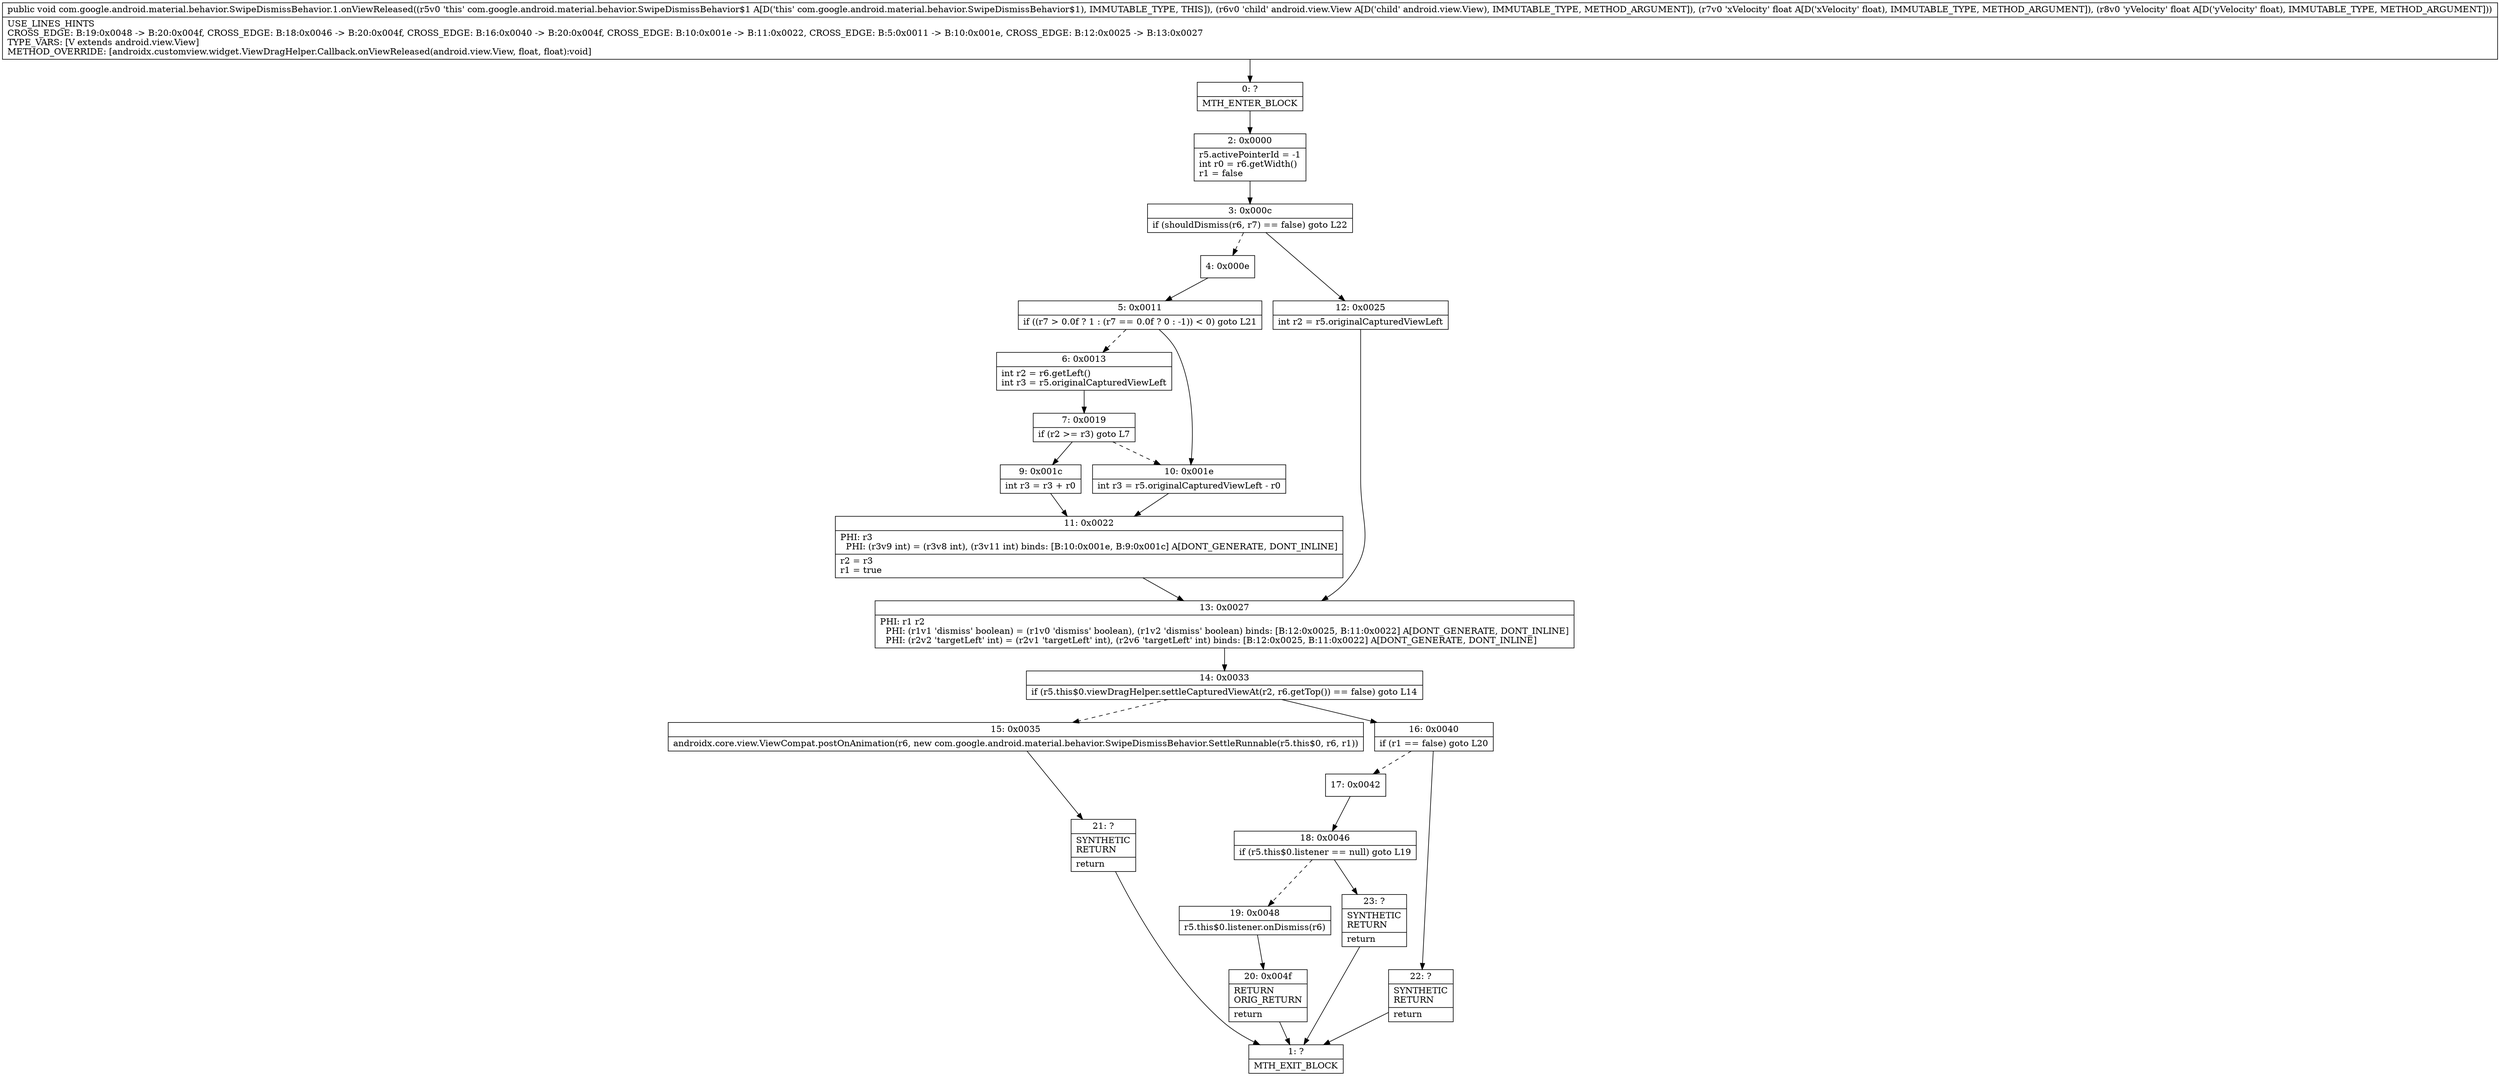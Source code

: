 digraph "CFG forcom.google.android.material.behavior.SwipeDismissBehavior.1.onViewReleased(Landroid\/view\/View;FF)V" {
Node_0 [shape=record,label="{0\:\ ?|MTH_ENTER_BLOCK\l}"];
Node_2 [shape=record,label="{2\:\ 0x0000|r5.activePointerId = \-1\lint r0 = r6.getWidth()\lr1 = false\l}"];
Node_3 [shape=record,label="{3\:\ 0x000c|if (shouldDismiss(r6, r7) == false) goto L22\l}"];
Node_4 [shape=record,label="{4\:\ 0x000e}"];
Node_5 [shape=record,label="{5\:\ 0x0011|if ((r7 \> 0.0f ? 1 : (r7 == 0.0f ? 0 : \-1)) \< 0) goto L21\l}"];
Node_6 [shape=record,label="{6\:\ 0x0013|int r2 = r6.getLeft()\lint r3 = r5.originalCapturedViewLeft\l}"];
Node_7 [shape=record,label="{7\:\ 0x0019|if (r2 \>= r3) goto L7\l}"];
Node_9 [shape=record,label="{9\:\ 0x001c|int r3 = r3 + r0\l}"];
Node_11 [shape=record,label="{11\:\ 0x0022|PHI: r3 \l  PHI: (r3v9 int) = (r3v8 int), (r3v11 int) binds: [B:10:0x001e, B:9:0x001c] A[DONT_GENERATE, DONT_INLINE]\l|r2 = r3\lr1 = true\l}"];
Node_13 [shape=record,label="{13\:\ 0x0027|PHI: r1 r2 \l  PHI: (r1v1 'dismiss' boolean) = (r1v0 'dismiss' boolean), (r1v2 'dismiss' boolean) binds: [B:12:0x0025, B:11:0x0022] A[DONT_GENERATE, DONT_INLINE]\l  PHI: (r2v2 'targetLeft' int) = (r2v1 'targetLeft' int), (r2v6 'targetLeft' int) binds: [B:12:0x0025, B:11:0x0022] A[DONT_GENERATE, DONT_INLINE]\l}"];
Node_14 [shape=record,label="{14\:\ 0x0033|if (r5.this$0.viewDragHelper.settleCapturedViewAt(r2, r6.getTop()) == false) goto L14\l}"];
Node_15 [shape=record,label="{15\:\ 0x0035|androidx.core.view.ViewCompat.postOnAnimation(r6, new com.google.android.material.behavior.SwipeDismissBehavior.SettleRunnable(r5.this$0, r6, r1))\l}"];
Node_21 [shape=record,label="{21\:\ ?|SYNTHETIC\lRETURN\l|return\l}"];
Node_1 [shape=record,label="{1\:\ ?|MTH_EXIT_BLOCK\l}"];
Node_16 [shape=record,label="{16\:\ 0x0040|if (r1 == false) goto L20\l}"];
Node_17 [shape=record,label="{17\:\ 0x0042}"];
Node_18 [shape=record,label="{18\:\ 0x0046|if (r5.this$0.listener == null) goto L19\l}"];
Node_19 [shape=record,label="{19\:\ 0x0048|r5.this$0.listener.onDismiss(r6)\l}"];
Node_20 [shape=record,label="{20\:\ 0x004f|RETURN\lORIG_RETURN\l|return\l}"];
Node_23 [shape=record,label="{23\:\ ?|SYNTHETIC\lRETURN\l|return\l}"];
Node_22 [shape=record,label="{22\:\ ?|SYNTHETIC\lRETURN\l|return\l}"];
Node_10 [shape=record,label="{10\:\ 0x001e|int r3 = r5.originalCapturedViewLeft \- r0\l}"];
Node_12 [shape=record,label="{12\:\ 0x0025|int r2 = r5.originalCapturedViewLeft\l}"];
MethodNode[shape=record,label="{public void com.google.android.material.behavior.SwipeDismissBehavior.1.onViewReleased((r5v0 'this' com.google.android.material.behavior.SwipeDismissBehavior$1 A[D('this' com.google.android.material.behavior.SwipeDismissBehavior$1), IMMUTABLE_TYPE, THIS]), (r6v0 'child' android.view.View A[D('child' android.view.View), IMMUTABLE_TYPE, METHOD_ARGUMENT]), (r7v0 'xVelocity' float A[D('xVelocity' float), IMMUTABLE_TYPE, METHOD_ARGUMENT]), (r8v0 'yVelocity' float A[D('yVelocity' float), IMMUTABLE_TYPE, METHOD_ARGUMENT]))  | USE_LINES_HINTS\lCROSS_EDGE: B:19:0x0048 \-\> B:20:0x004f, CROSS_EDGE: B:18:0x0046 \-\> B:20:0x004f, CROSS_EDGE: B:16:0x0040 \-\> B:20:0x004f, CROSS_EDGE: B:10:0x001e \-\> B:11:0x0022, CROSS_EDGE: B:5:0x0011 \-\> B:10:0x001e, CROSS_EDGE: B:12:0x0025 \-\> B:13:0x0027\lTYPE_VARS: [V extends android.view.View]\lMETHOD_OVERRIDE: [androidx.customview.widget.ViewDragHelper.Callback.onViewReleased(android.view.View, float, float):void]\l}"];
MethodNode -> Node_0;Node_0 -> Node_2;
Node_2 -> Node_3;
Node_3 -> Node_4[style=dashed];
Node_3 -> Node_12;
Node_4 -> Node_5;
Node_5 -> Node_6[style=dashed];
Node_5 -> Node_10;
Node_6 -> Node_7;
Node_7 -> Node_9;
Node_7 -> Node_10[style=dashed];
Node_9 -> Node_11;
Node_11 -> Node_13;
Node_13 -> Node_14;
Node_14 -> Node_15[style=dashed];
Node_14 -> Node_16;
Node_15 -> Node_21;
Node_21 -> Node_1;
Node_16 -> Node_17[style=dashed];
Node_16 -> Node_22;
Node_17 -> Node_18;
Node_18 -> Node_19[style=dashed];
Node_18 -> Node_23;
Node_19 -> Node_20;
Node_20 -> Node_1;
Node_23 -> Node_1;
Node_22 -> Node_1;
Node_10 -> Node_11;
Node_12 -> Node_13;
}

